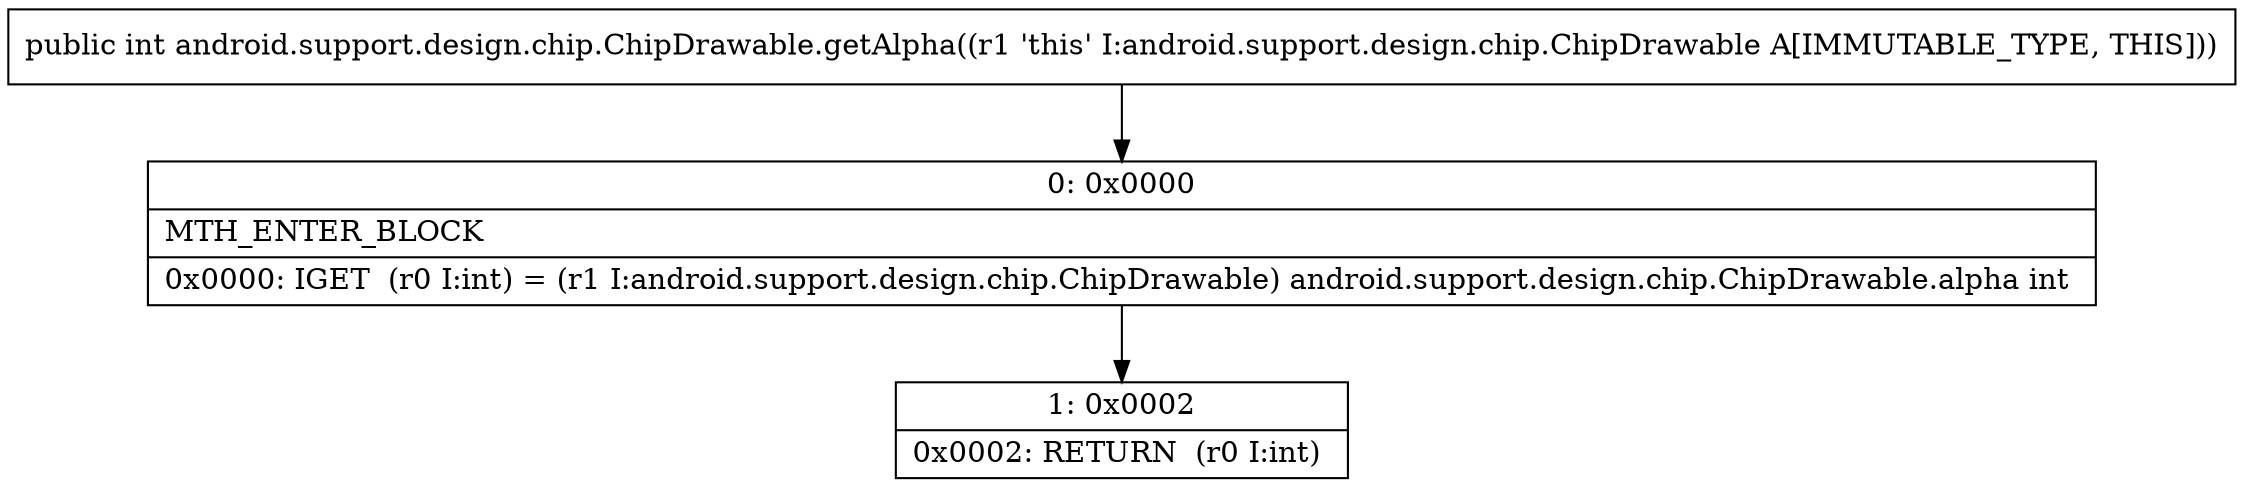 digraph "CFG forandroid.support.design.chip.ChipDrawable.getAlpha()I" {
Node_0 [shape=record,label="{0\:\ 0x0000|MTH_ENTER_BLOCK\l|0x0000: IGET  (r0 I:int) = (r1 I:android.support.design.chip.ChipDrawable) android.support.design.chip.ChipDrawable.alpha int \l}"];
Node_1 [shape=record,label="{1\:\ 0x0002|0x0002: RETURN  (r0 I:int) \l}"];
MethodNode[shape=record,label="{public int android.support.design.chip.ChipDrawable.getAlpha((r1 'this' I:android.support.design.chip.ChipDrawable A[IMMUTABLE_TYPE, THIS])) }"];
MethodNode -> Node_0;
Node_0 -> Node_1;
}

